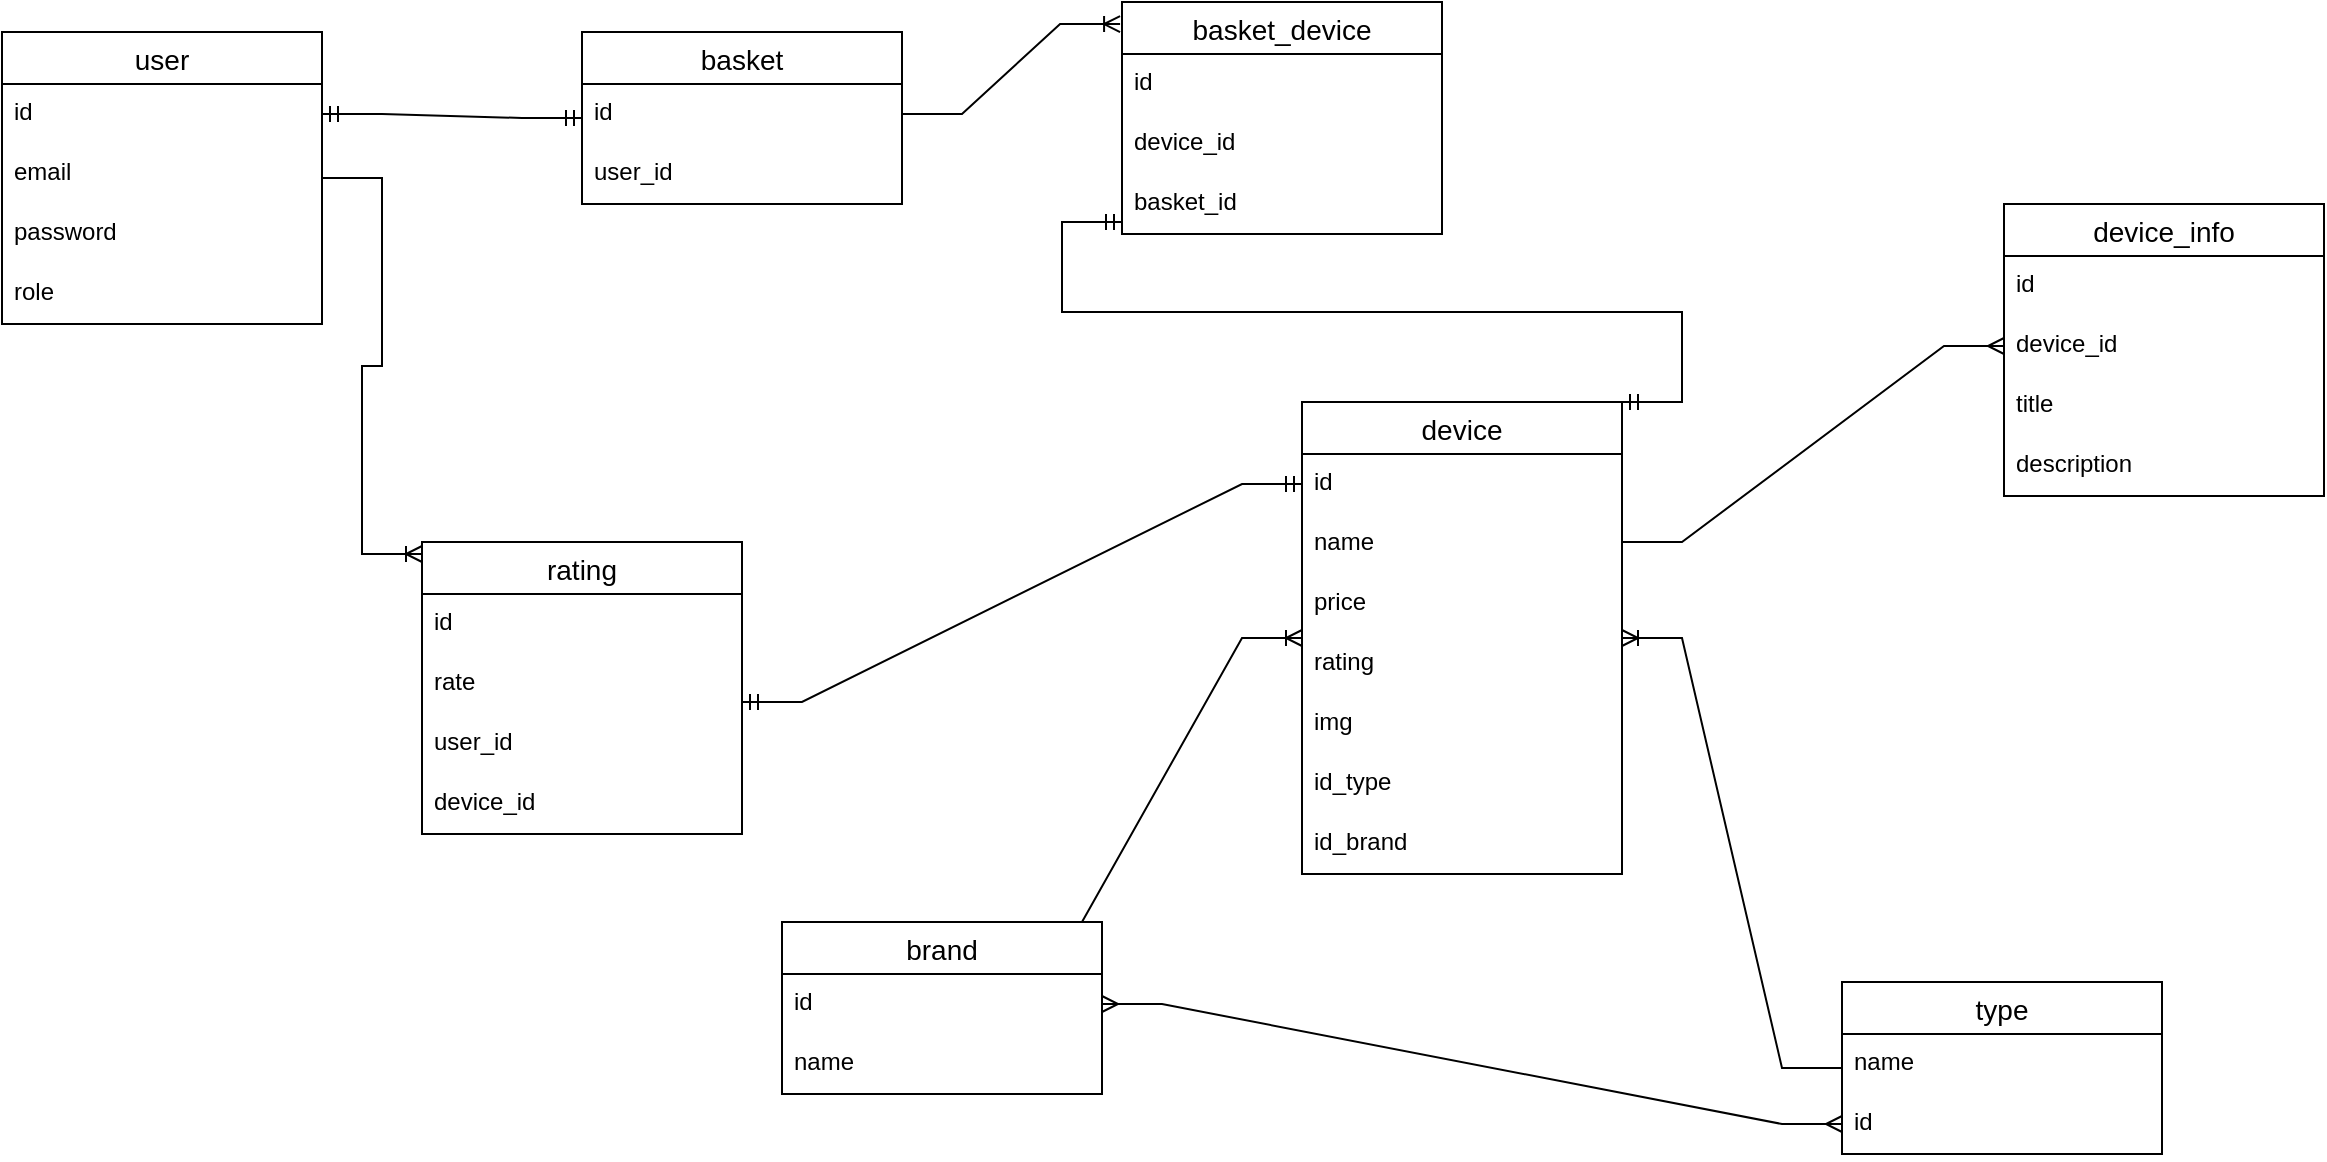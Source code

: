 <mxfile version="22.1.5" type="github">
  <diagram name="Страница — 1" id="BkeKsoSUog5H58KIZoCJ">
    <mxGraphModel dx="1496" dy="2322" grid="1" gridSize="10" guides="1" tooltips="1" connect="1" arrows="1" fold="1" page="1" pageScale="1" pageWidth="827" pageHeight="1169" math="0" shadow="0">
      <root>
        <mxCell id="0" />
        <mxCell id="1" parent="0" />
        <mxCell id="E9d0BQ1NA0lWTDnP4c_m-1" value="user" style="swimlane;fontStyle=0;childLayout=stackLayout;horizontal=1;startSize=26;horizontalStack=0;resizeParent=1;resizeParentMax=0;resizeLast=0;collapsible=1;marginBottom=0;align=center;fontSize=14;" parent="1" vertex="1">
          <mxGeometry x="80" y="-35" width="160" height="146" as="geometry" />
        </mxCell>
        <mxCell id="E9d0BQ1NA0lWTDnP4c_m-2" value="id" style="text;strokeColor=none;fillColor=none;spacingLeft=4;spacingRight=4;overflow=hidden;rotatable=0;points=[[0,0.5],[1,0.5]];portConstraint=eastwest;fontSize=12;whiteSpace=wrap;html=1;" parent="E9d0BQ1NA0lWTDnP4c_m-1" vertex="1">
          <mxGeometry y="26" width="160" height="30" as="geometry" />
        </mxCell>
        <mxCell id="E9d0BQ1NA0lWTDnP4c_m-3" value="email" style="text;strokeColor=none;fillColor=none;spacingLeft=4;spacingRight=4;overflow=hidden;rotatable=0;points=[[0,0.5],[1,0.5]];portConstraint=eastwest;fontSize=12;whiteSpace=wrap;html=1;" parent="E9d0BQ1NA0lWTDnP4c_m-1" vertex="1">
          <mxGeometry y="56" width="160" height="30" as="geometry" />
        </mxCell>
        <mxCell id="E9d0BQ1NA0lWTDnP4c_m-4" value="password" style="text;strokeColor=none;fillColor=none;spacingLeft=4;spacingRight=4;overflow=hidden;rotatable=0;points=[[0,0.5],[1,0.5]];portConstraint=eastwest;fontSize=12;whiteSpace=wrap;html=1;" parent="E9d0BQ1NA0lWTDnP4c_m-1" vertex="1">
          <mxGeometry y="86" width="160" height="30" as="geometry" />
        </mxCell>
        <mxCell id="E9d0BQ1NA0lWTDnP4c_m-6" value="role" style="text;strokeColor=none;fillColor=none;spacingLeft=4;spacingRight=4;overflow=hidden;rotatable=0;points=[[0,0.5],[1,0.5]];portConstraint=eastwest;fontSize=12;whiteSpace=wrap;html=1;" parent="E9d0BQ1NA0lWTDnP4c_m-1" vertex="1">
          <mxGeometry y="116" width="160" height="30" as="geometry" />
        </mxCell>
        <mxCell id="E9d0BQ1NA0lWTDnP4c_m-7" value="basket" style="swimlane;fontStyle=0;childLayout=stackLayout;horizontal=1;startSize=26;horizontalStack=0;resizeParent=1;resizeParentMax=0;resizeLast=0;collapsible=1;marginBottom=0;align=center;fontSize=14;" parent="1" vertex="1">
          <mxGeometry x="370" y="-35" width="160" height="86" as="geometry" />
        </mxCell>
        <mxCell id="E9d0BQ1NA0lWTDnP4c_m-8" value="id" style="text;strokeColor=none;fillColor=none;spacingLeft=4;spacingRight=4;overflow=hidden;rotatable=0;points=[[0,0.5],[1,0.5]];portConstraint=eastwest;fontSize=12;whiteSpace=wrap;html=1;" parent="E9d0BQ1NA0lWTDnP4c_m-7" vertex="1">
          <mxGeometry y="26" width="160" height="30" as="geometry" />
        </mxCell>
        <mxCell id="E9d0BQ1NA0lWTDnP4c_m-9" value="user_id" style="text;strokeColor=none;fillColor=none;spacingLeft=4;spacingRight=4;overflow=hidden;rotatable=0;points=[[0,0.5],[1,0.5]];portConstraint=eastwest;fontSize=12;whiteSpace=wrap;html=1;" parent="E9d0BQ1NA0lWTDnP4c_m-7" vertex="1">
          <mxGeometry y="56" width="160" height="30" as="geometry" />
        </mxCell>
        <mxCell id="E9d0BQ1NA0lWTDnP4c_m-11" value="" style="edgeStyle=entityRelationEdgeStyle;fontSize=12;html=1;endArrow=ERmandOne;startArrow=ERmandOne;rounded=0;exitX=1;exitY=0.5;exitDx=0;exitDy=0;" parent="1" source="E9d0BQ1NA0lWTDnP4c_m-2" target="E9d0BQ1NA0lWTDnP4c_m-7" edge="1">
          <mxGeometry width="100" height="100" relative="1" as="geometry">
            <mxPoint x="270" y="180" as="sourcePoint" />
            <mxPoint x="370" y="80" as="targetPoint" />
          </mxGeometry>
        </mxCell>
        <mxCell id="E9d0BQ1NA0lWTDnP4c_m-24" value="device" style="swimlane;fontStyle=0;childLayout=stackLayout;horizontal=1;startSize=26;horizontalStack=0;resizeParent=1;resizeParentMax=0;resizeLast=0;collapsible=1;marginBottom=0;align=center;fontSize=14;" parent="1" vertex="1">
          <mxGeometry x="730" y="150" width="160" height="236" as="geometry" />
        </mxCell>
        <mxCell id="E9d0BQ1NA0lWTDnP4c_m-25" value="id" style="text;strokeColor=none;fillColor=none;spacingLeft=4;spacingRight=4;overflow=hidden;rotatable=0;points=[[0,0.5],[1,0.5]];portConstraint=eastwest;fontSize=12;whiteSpace=wrap;html=1;" parent="E9d0BQ1NA0lWTDnP4c_m-24" vertex="1">
          <mxGeometry y="26" width="160" height="30" as="geometry" />
        </mxCell>
        <mxCell id="E9d0BQ1NA0lWTDnP4c_m-26" value="name" style="text;strokeColor=none;fillColor=none;spacingLeft=4;spacingRight=4;overflow=hidden;rotatable=0;points=[[0,0.5],[1,0.5]];portConstraint=eastwest;fontSize=12;whiteSpace=wrap;html=1;" parent="E9d0BQ1NA0lWTDnP4c_m-24" vertex="1">
          <mxGeometry y="56" width="160" height="30" as="geometry" />
        </mxCell>
        <mxCell id="E9d0BQ1NA0lWTDnP4c_m-30" value="price" style="text;strokeColor=none;fillColor=none;spacingLeft=4;spacingRight=4;overflow=hidden;rotatable=0;points=[[0,0.5],[1,0.5]];portConstraint=eastwest;fontSize=12;whiteSpace=wrap;html=1;" parent="E9d0BQ1NA0lWTDnP4c_m-24" vertex="1">
          <mxGeometry y="86" width="160" height="30" as="geometry" />
        </mxCell>
        <mxCell id="E9d0BQ1NA0lWTDnP4c_m-28" value="rating" style="text;strokeColor=none;fillColor=none;spacingLeft=4;spacingRight=4;overflow=hidden;rotatable=0;points=[[0,0.5],[1,0.5]];portConstraint=eastwest;fontSize=12;whiteSpace=wrap;html=1;" parent="E9d0BQ1NA0lWTDnP4c_m-24" vertex="1">
          <mxGeometry y="116" width="160" height="30" as="geometry" />
        </mxCell>
        <mxCell id="E9d0BQ1NA0lWTDnP4c_m-36" value="img" style="text;strokeColor=none;fillColor=none;spacingLeft=4;spacingRight=4;overflow=hidden;rotatable=0;points=[[0,0.5],[1,0.5]];portConstraint=eastwest;fontSize=12;whiteSpace=wrap;html=1;" parent="E9d0BQ1NA0lWTDnP4c_m-24" vertex="1">
          <mxGeometry y="146" width="160" height="30" as="geometry" />
        </mxCell>
        <mxCell id="E9d0BQ1NA0lWTDnP4c_m-49" value="id_type" style="text;strokeColor=none;fillColor=none;spacingLeft=4;spacingRight=4;overflow=hidden;rotatable=0;points=[[0,0.5],[1,0.5]];portConstraint=eastwest;fontSize=12;whiteSpace=wrap;html=1;" parent="E9d0BQ1NA0lWTDnP4c_m-24" vertex="1">
          <mxGeometry y="176" width="160" height="30" as="geometry" />
        </mxCell>
        <mxCell id="E9d0BQ1NA0lWTDnP4c_m-72" value="id_brand" style="text;strokeColor=none;fillColor=none;spacingLeft=4;spacingRight=4;overflow=hidden;rotatable=0;points=[[0,0.5],[1,0.5]];portConstraint=eastwest;fontSize=12;whiteSpace=wrap;html=1;" parent="E9d0BQ1NA0lWTDnP4c_m-24" vertex="1">
          <mxGeometry y="206" width="160" height="30" as="geometry" />
        </mxCell>
        <mxCell id="E9d0BQ1NA0lWTDnP4c_m-40" value="type" style="swimlane;fontStyle=0;childLayout=stackLayout;horizontal=1;startSize=26;horizontalStack=0;resizeParent=1;resizeParentMax=0;resizeLast=0;collapsible=1;marginBottom=0;align=center;fontSize=14;" parent="1" vertex="1">
          <mxGeometry x="1000" y="440" width="160" height="86" as="geometry" />
        </mxCell>
        <mxCell id="E9d0BQ1NA0lWTDnP4c_m-42" value="name" style="text;strokeColor=none;fillColor=none;spacingLeft=4;spacingRight=4;overflow=hidden;rotatable=0;points=[[0,0.5],[1,0.5]];portConstraint=eastwest;fontSize=12;whiteSpace=wrap;html=1;" parent="E9d0BQ1NA0lWTDnP4c_m-40" vertex="1">
          <mxGeometry y="26" width="160" height="30" as="geometry" />
        </mxCell>
        <mxCell id="E9d0BQ1NA0lWTDnP4c_m-41" value="id" style="text;strokeColor=none;fillColor=none;spacingLeft=4;spacingRight=4;overflow=hidden;rotatable=0;points=[[0,0.5],[1,0.5]];portConstraint=eastwest;fontSize=12;whiteSpace=wrap;html=1;" parent="E9d0BQ1NA0lWTDnP4c_m-40" vertex="1">
          <mxGeometry y="56" width="160" height="30" as="geometry" />
        </mxCell>
        <mxCell id="E9d0BQ1NA0lWTDnP4c_m-52" value="" style="edgeStyle=entityRelationEdgeStyle;fontSize=12;html=1;endArrow=ERoneToMany;rounded=0;" parent="1" source="E9d0BQ1NA0lWTDnP4c_m-40" target="E9d0BQ1NA0lWTDnP4c_m-24" edge="1">
          <mxGeometry width="100" height="100" relative="1" as="geometry">
            <mxPoint x="830" y="390" as="sourcePoint" />
            <mxPoint x="1110" y="348" as="targetPoint" />
            <Array as="points">
              <mxPoint x="1113" y="348" />
              <mxPoint x="1140" y="340" />
              <mxPoint x="1160" y="340" />
            </Array>
          </mxGeometry>
        </mxCell>
        <mxCell id="E9d0BQ1NA0lWTDnP4c_m-53" value="brand" style="swimlane;fontStyle=0;childLayout=stackLayout;horizontal=1;startSize=26;horizontalStack=0;resizeParent=1;resizeParentMax=0;resizeLast=0;collapsible=1;marginBottom=0;align=center;fontSize=14;" parent="1" vertex="1">
          <mxGeometry x="470" y="410" width="160" height="86" as="geometry" />
        </mxCell>
        <mxCell id="E9d0BQ1NA0lWTDnP4c_m-54" value="id" style="text;strokeColor=none;fillColor=none;spacingLeft=4;spacingRight=4;overflow=hidden;rotatable=0;points=[[0,0.5],[1,0.5]];portConstraint=eastwest;fontSize=12;whiteSpace=wrap;html=1;" parent="E9d0BQ1NA0lWTDnP4c_m-53" vertex="1">
          <mxGeometry y="26" width="160" height="30" as="geometry" />
        </mxCell>
        <mxCell id="E9d0BQ1NA0lWTDnP4c_m-55" value="name" style="text;strokeColor=none;fillColor=none;spacingLeft=4;spacingRight=4;overflow=hidden;rotatable=0;points=[[0,0.5],[1,0.5]];portConstraint=eastwest;fontSize=12;whiteSpace=wrap;html=1;" parent="E9d0BQ1NA0lWTDnP4c_m-53" vertex="1">
          <mxGeometry y="56" width="160" height="30" as="geometry" />
        </mxCell>
        <mxCell id="E9d0BQ1NA0lWTDnP4c_m-57" value="" style="edgeStyle=entityRelationEdgeStyle;fontSize=12;html=1;endArrow=ERoneToMany;rounded=0;exitX=0.75;exitY=0;exitDx=0;exitDy=0;" parent="1" source="E9d0BQ1NA0lWTDnP4c_m-53" target="E9d0BQ1NA0lWTDnP4c_m-24" edge="1">
          <mxGeometry width="100" height="100" relative="1" as="geometry">
            <mxPoint x="830" y="390" as="sourcePoint" />
            <mxPoint x="1110" y="431" as="targetPoint" />
          </mxGeometry>
        </mxCell>
        <mxCell id="E9d0BQ1NA0lWTDnP4c_m-60" value="device_info" style="swimlane;fontStyle=0;childLayout=stackLayout;horizontal=1;startSize=26;horizontalStack=0;resizeParent=1;resizeParentMax=0;resizeLast=0;collapsible=1;marginBottom=0;align=center;fontSize=14;" parent="1" vertex="1">
          <mxGeometry x="1081" y="51" width="160" height="146" as="geometry" />
        </mxCell>
        <mxCell id="E9d0BQ1NA0lWTDnP4c_m-68" value="id" style="text;strokeColor=none;fillColor=none;spacingLeft=4;spacingRight=4;overflow=hidden;rotatable=0;points=[[0,0.5],[1,0.5]];portConstraint=eastwest;fontSize=12;whiteSpace=wrap;html=1;" parent="E9d0BQ1NA0lWTDnP4c_m-60" vertex="1">
          <mxGeometry y="26" width="160" height="30" as="geometry" />
        </mxCell>
        <mxCell id="E9d0BQ1NA0lWTDnP4c_m-63" value="device_id" style="text;strokeColor=none;fillColor=none;spacingLeft=4;spacingRight=4;overflow=hidden;rotatable=0;points=[[0,0.5],[1,0.5]];portConstraint=eastwest;fontSize=12;whiteSpace=wrap;html=1;" parent="E9d0BQ1NA0lWTDnP4c_m-60" vertex="1">
          <mxGeometry y="56" width="160" height="30" as="geometry" />
        </mxCell>
        <mxCell id="E9d0BQ1NA0lWTDnP4c_m-64" value="title" style="text;strokeColor=none;fillColor=none;spacingLeft=4;spacingRight=4;overflow=hidden;rotatable=0;points=[[0,0.5],[1,0.5]];portConstraint=eastwest;fontSize=12;whiteSpace=wrap;html=1;" parent="E9d0BQ1NA0lWTDnP4c_m-60" vertex="1">
          <mxGeometry y="86" width="160" height="30" as="geometry" />
        </mxCell>
        <mxCell id="E9d0BQ1NA0lWTDnP4c_m-69" value="description" style="text;strokeColor=none;fillColor=none;spacingLeft=4;spacingRight=4;overflow=hidden;rotatable=0;points=[[0,0.5],[1,0.5]];portConstraint=eastwest;fontSize=12;whiteSpace=wrap;html=1;" parent="E9d0BQ1NA0lWTDnP4c_m-60" vertex="1">
          <mxGeometry y="116" width="160" height="30" as="geometry" />
        </mxCell>
        <mxCell id="E9d0BQ1NA0lWTDnP4c_m-67" value="" style="edgeStyle=entityRelationEdgeStyle;fontSize=12;html=1;endArrow=ERmany;startArrow=ERmany;rounded=0;entryX=0;entryY=0.5;entryDx=0;entryDy=0;" parent="1" source="E9d0BQ1NA0lWTDnP4c_m-54" target="E9d0BQ1NA0lWTDnP4c_m-41" edge="1">
          <mxGeometry width="100" height="100" relative="1" as="geometry">
            <mxPoint x="1600" y="717.5" as="sourcePoint" />
            <mxPoint x="1611" y="530" as="targetPoint" />
            <Array as="points">
              <mxPoint x="1960" y="660" />
              <mxPoint x="1660" y="650" />
            </Array>
          </mxGeometry>
        </mxCell>
        <mxCell id="E9d0BQ1NA0lWTDnP4c_m-74" value="basket_device" style="swimlane;fontStyle=0;childLayout=stackLayout;horizontal=1;startSize=26;horizontalStack=0;resizeParent=1;resizeParentMax=0;resizeLast=0;collapsible=1;marginBottom=0;align=center;fontSize=14;" parent="1" vertex="1">
          <mxGeometry x="640" y="-50" width="160" height="116" as="geometry" />
        </mxCell>
        <mxCell id="E9d0BQ1NA0lWTDnP4c_m-75" value="id" style="text;strokeColor=none;fillColor=none;spacingLeft=4;spacingRight=4;overflow=hidden;rotatable=0;points=[[0,0.5],[1,0.5]];portConstraint=eastwest;fontSize=12;whiteSpace=wrap;html=1;" parent="E9d0BQ1NA0lWTDnP4c_m-74" vertex="1">
          <mxGeometry y="26" width="160" height="30" as="geometry" />
        </mxCell>
        <mxCell id="E9d0BQ1NA0lWTDnP4c_m-76" value="device_id" style="text;strokeColor=none;fillColor=none;spacingLeft=4;spacingRight=4;overflow=hidden;rotatable=0;points=[[0,0.5],[1,0.5]];portConstraint=eastwest;fontSize=12;whiteSpace=wrap;html=1;" parent="E9d0BQ1NA0lWTDnP4c_m-74" vertex="1">
          <mxGeometry y="56" width="160" height="30" as="geometry" />
        </mxCell>
        <mxCell id="E9d0BQ1NA0lWTDnP4c_m-77" value="basket_id" style="text;strokeColor=none;fillColor=none;spacingLeft=4;spacingRight=4;overflow=hidden;rotatable=0;points=[[0,0.5],[1,0.5]];portConstraint=eastwest;fontSize=12;whiteSpace=wrap;html=1;" parent="E9d0BQ1NA0lWTDnP4c_m-74" vertex="1">
          <mxGeometry y="86" width="160" height="30" as="geometry" />
        </mxCell>
        <mxCell id="E9d0BQ1NA0lWTDnP4c_m-79" value="" style="edgeStyle=entityRelationEdgeStyle;fontSize=12;html=1;endArrow=ERmandOne;startArrow=ERmandOne;rounded=0;exitX=1;exitY=0;exitDx=0;exitDy=0;" parent="1" source="E9d0BQ1NA0lWTDnP4c_m-24" edge="1">
          <mxGeometry width="100" height="100" relative="1" as="geometry">
            <mxPoint x="540" y="160" as="sourcePoint" />
            <mxPoint x="640" y="60" as="targetPoint" />
            <Array as="points">
              <mxPoint x="690" y="180" />
              <mxPoint x="720" y="160" />
              <mxPoint x="560" y="40" />
              <mxPoint x="550" y="80" />
            </Array>
          </mxGeometry>
        </mxCell>
        <mxCell id="E9d0BQ1NA0lWTDnP4c_m-80" value="" style="edgeStyle=entityRelationEdgeStyle;fontSize=12;html=1;endArrow=ERoneToMany;rounded=0;entryX=-0.006;entryY=0.095;entryDx=0;entryDy=0;entryPerimeter=0;exitX=1;exitY=0.5;exitDx=0;exitDy=0;" parent="1" source="E9d0BQ1NA0lWTDnP4c_m-8" target="E9d0BQ1NA0lWTDnP4c_m-74" edge="1">
          <mxGeometry width="100" height="100" relative="1" as="geometry">
            <mxPoint x="600" y="230" as="sourcePoint" />
            <mxPoint x="700" y="130" as="targetPoint" />
            <Array as="points">
              <mxPoint x="580" y="60" />
            </Array>
          </mxGeometry>
        </mxCell>
        <mxCell id="E9d0BQ1NA0lWTDnP4c_m-81" value="" style="edgeStyle=entityRelationEdgeStyle;fontSize=12;html=1;endArrow=ERmany;rounded=0;entryX=0;entryY=0.5;entryDx=0;entryDy=0;" parent="1" target="E9d0BQ1NA0lWTDnP4c_m-63" edge="1">
          <mxGeometry width="100" height="100" relative="1" as="geometry">
            <mxPoint x="890" y="220" as="sourcePoint" />
            <mxPoint x="990" y="120" as="targetPoint" />
          </mxGeometry>
        </mxCell>
        <mxCell id="zrt1OP3-KoznsTa4-sqy-1" value="rating" style="swimlane;fontStyle=0;childLayout=stackLayout;horizontal=1;startSize=26;horizontalStack=0;resizeParent=1;resizeParentMax=0;resizeLast=0;collapsible=1;marginBottom=0;align=center;fontSize=14;" vertex="1" parent="1">
          <mxGeometry x="290" y="220" width="160" height="146" as="geometry" />
        </mxCell>
        <mxCell id="zrt1OP3-KoznsTa4-sqy-2" value="id" style="text;strokeColor=none;fillColor=none;spacingLeft=4;spacingRight=4;overflow=hidden;rotatable=0;points=[[0,0.5],[1,0.5]];portConstraint=eastwest;fontSize=12;whiteSpace=wrap;html=1;" vertex="1" parent="zrt1OP3-KoznsTa4-sqy-1">
          <mxGeometry y="26" width="160" height="30" as="geometry" />
        </mxCell>
        <mxCell id="zrt1OP3-KoznsTa4-sqy-9" value="rate" style="text;strokeColor=none;fillColor=none;spacingLeft=4;spacingRight=4;overflow=hidden;rotatable=0;points=[[0,0.5],[1,0.5]];portConstraint=eastwest;fontSize=12;whiteSpace=wrap;html=1;" vertex="1" parent="zrt1OP3-KoznsTa4-sqy-1">
          <mxGeometry y="56" width="160" height="30" as="geometry" />
        </mxCell>
        <mxCell id="zrt1OP3-KoznsTa4-sqy-3" value="user_id" style="text;strokeColor=none;fillColor=none;spacingLeft=4;spacingRight=4;overflow=hidden;rotatable=0;points=[[0,0.5],[1,0.5]];portConstraint=eastwest;fontSize=12;whiteSpace=wrap;html=1;" vertex="1" parent="zrt1OP3-KoznsTa4-sqy-1">
          <mxGeometry y="86" width="160" height="30" as="geometry" />
        </mxCell>
        <mxCell id="zrt1OP3-KoznsTa4-sqy-4" value="device_id" style="text;strokeColor=none;fillColor=none;spacingLeft=4;spacingRight=4;overflow=hidden;rotatable=0;points=[[0,0.5],[1,0.5]];portConstraint=eastwest;fontSize=12;whiteSpace=wrap;html=1;" vertex="1" parent="zrt1OP3-KoznsTa4-sqy-1">
          <mxGeometry y="116" width="160" height="30" as="geometry" />
        </mxCell>
        <mxCell id="zrt1OP3-KoznsTa4-sqy-5" value="" style="edgeStyle=entityRelationEdgeStyle;fontSize=12;html=1;endArrow=ERoneToMany;rounded=0;" edge="1" parent="1" source="E9d0BQ1NA0lWTDnP4c_m-1">
          <mxGeometry width="100" height="100" relative="1" as="geometry">
            <mxPoint x="110" y="336" as="sourcePoint" />
            <mxPoint x="290" y="226" as="targetPoint" />
          </mxGeometry>
        </mxCell>
        <mxCell id="zrt1OP3-KoznsTa4-sqy-8" value="" style="edgeStyle=entityRelationEdgeStyle;fontSize=12;html=1;endArrow=ERmandOne;startArrow=ERmandOne;rounded=0;entryX=0;entryY=0.5;entryDx=0;entryDy=0;" edge="1" parent="1" target="E9d0BQ1NA0lWTDnP4c_m-25">
          <mxGeometry width="100" height="100" relative="1" as="geometry">
            <mxPoint x="450" y="300" as="sourcePoint" />
            <mxPoint x="550" y="200" as="targetPoint" />
          </mxGeometry>
        </mxCell>
      </root>
    </mxGraphModel>
  </diagram>
</mxfile>
